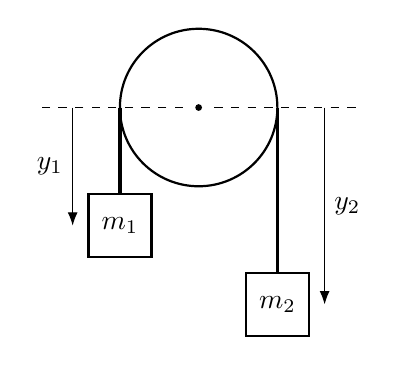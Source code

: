 \begin{tikzpicture}
	% define constants for tikz
	\def \radius {1.0};
	\def \deltax {1.0};
	\def \boxwidth {\radius/ 2.5};
	\def \boxAheight {-1.5};
	\def \boxBheight {-2.5};
	\def \pende {\radius + \boxwidth + 0.2};
	\def \pendeLeft {-\radius - \boxwidth - 0.2};

	% circle at 0,0
	\draw [thick] (0,0) circle (\radius);
	\filldraw (0,0) circle (1pt);

	% dashed lines from 0.1 at each side of the circle
	\draw [dashed] (0.2,0) -- ({\radius + \deltax},0);
	\draw [dashed] (-0.2,0) -- ({-\radius - \deltax},0);

	% box centred at (-\radius, \boxAheight)
	\draw [thick] (-\radius -\boxwidth, \boxAheight -\boxwidth) rectangle ({-\radius + \boxwidth},\boxAheight + \boxwidth) node [midway] {\(m_1\)}; 
	\draw [thick] ( \radius -\boxwidth, \boxBheight -\boxwidth) rectangle ({ \radius + \boxwidth}, \boxBheight + \boxwidth) node [midway] {\(m_2\)};

	% draw the line connecting the two boxes to the circle
	\draw [very thick] (-\radius, \boxAheight + \boxwidth) -- (-\radius,0);
	\draw [very thick] ( \radius, \boxBheight + \boxwidth) -- (\radius,0); 

	% draw dashed lines for y coordinates from horizontal lines to the height of middle of the boxes
	\draw [-Latex] (\pendeLeft, 0) -- (\pendeLeft, \boxAheight) node [midway, left] {\(y_1\)};
	\draw [-Latex] ( \pende, 0) -- ( \pende, \boxBheight) node [midway, right] {\(y_2\)};

\end{tikzpicture}